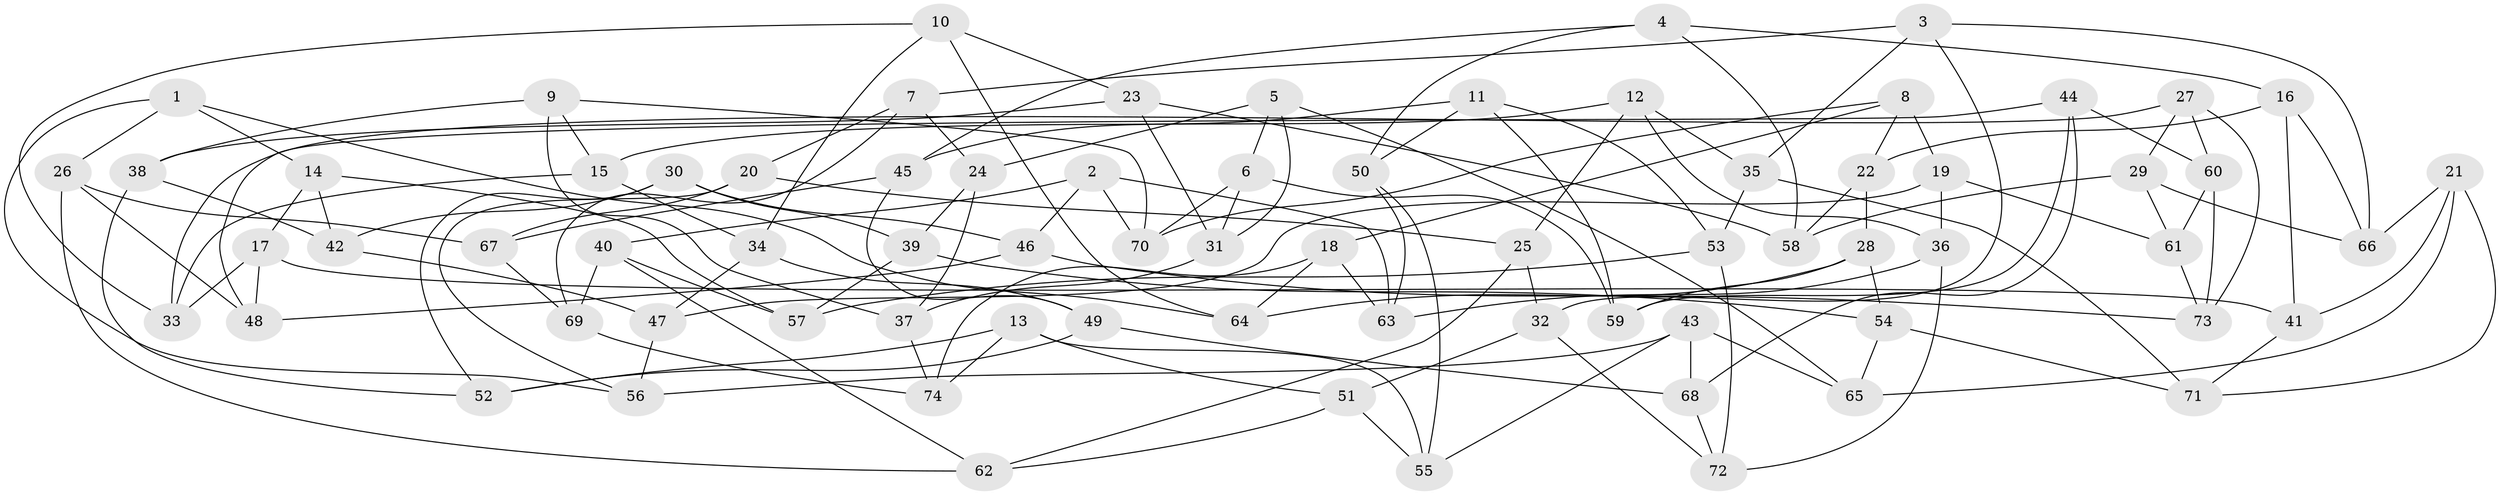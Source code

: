 // coarse degree distribution, {4: 0.6078431372549019, 6: 0.19607843137254902, 8: 0.058823529411764705, 10: 0.0196078431372549, 7: 0.0196078431372549, 5: 0.0392156862745098, 3: 0.058823529411764705}
// Generated by graph-tools (version 1.1) at 2025/20/03/04/25 18:20:44]
// undirected, 74 vertices, 148 edges
graph export_dot {
graph [start="1"]
  node [color=gray90,style=filled];
  1;
  2;
  3;
  4;
  5;
  6;
  7;
  8;
  9;
  10;
  11;
  12;
  13;
  14;
  15;
  16;
  17;
  18;
  19;
  20;
  21;
  22;
  23;
  24;
  25;
  26;
  27;
  28;
  29;
  30;
  31;
  32;
  33;
  34;
  35;
  36;
  37;
  38;
  39;
  40;
  41;
  42;
  43;
  44;
  45;
  46;
  47;
  48;
  49;
  50;
  51;
  52;
  53;
  54;
  55;
  56;
  57;
  58;
  59;
  60;
  61;
  62;
  63;
  64;
  65;
  66;
  67;
  68;
  69;
  70;
  71;
  72;
  73;
  74;
  1 -- 56;
  1 -- 14;
  1 -- 64;
  1 -- 26;
  2 -- 63;
  2 -- 40;
  2 -- 70;
  2 -- 46;
  3 -- 32;
  3 -- 7;
  3 -- 66;
  3 -- 35;
  4 -- 45;
  4 -- 16;
  4 -- 50;
  4 -- 58;
  5 -- 31;
  5 -- 65;
  5 -- 6;
  5 -- 24;
  6 -- 59;
  6 -- 31;
  6 -- 70;
  7 -- 24;
  7 -- 20;
  7 -- 69;
  8 -- 18;
  8 -- 70;
  8 -- 19;
  8 -- 22;
  9 -- 15;
  9 -- 70;
  9 -- 38;
  9 -- 37;
  10 -- 33;
  10 -- 23;
  10 -- 34;
  10 -- 64;
  11 -- 59;
  11 -- 50;
  11 -- 53;
  11 -- 45;
  12 -- 35;
  12 -- 15;
  12 -- 25;
  12 -- 36;
  13 -- 74;
  13 -- 51;
  13 -- 55;
  13 -- 52;
  14 -- 42;
  14 -- 57;
  14 -- 17;
  15 -- 34;
  15 -- 33;
  16 -- 66;
  16 -- 22;
  16 -- 41;
  17 -- 41;
  17 -- 33;
  17 -- 48;
  18 -- 74;
  18 -- 64;
  18 -- 63;
  19 -- 36;
  19 -- 47;
  19 -- 61;
  20 -- 56;
  20 -- 67;
  20 -- 25;
  21 -- 41;
  21 -- 65;
  21 -- 66;
  21 -- 71;
  22 -- 58;
  22 -- 28;
  23 -- 58;
  23 -- 38;
  23 -- 31;
  24 -- 39;
  24 -- 37;
  25 -- 32;
  25 -- 62;
  26 -- 62;
  26 -- 67;
  26 -- 48;
  27 -- 60;
  27 -- 33;
  27 -- 29;
  27 -- 73;
  28 -- 54;
  28 -- 59;
  28 -- 64;
  29 -- 66;
  29 -- 58;
  29 -- 61;
  30 -- 39;
  30 -- 42;
  30 -- 52;
  30 -- 46;
  31 -- 37;
  32 -- 51;
  32 -- 72;
  34 -- 49;
  34 -- 47;
  35 -- 71;
  35 -- 53;
  36 -- 63;
  36 -- 72;
  37 -- 74;
  38 -- 52;
  38 -- 42;
  39 -- 57;
  39 -- 54;
  40 -- 57;
  40 -- 62;
  40 -- 69;
  41 -- 71;
  42 -- 47;
  43 -- 68;
  43 -- 65;
  43 -- 56;
  43 -- 55;
  44 -- 68;
  44 -- 48;
  44 -- 59;
  44 -- 60;
  45 -- 67;
  45 -- 49;
  46 -- 73;
  46 -- 48;
  47 -- 56;
  49 -- 52;
  49 -- 68;
  50 -- 55;
  50 -- 63;
  51 -- 55;
  51 -- 62;
  53 -- 72;
  53 -- 57;
  54 -- 65;
  54 -- 71;
  60 -- 73;
  60 -- 61;
  61 -- 73;
  67 -- 69;
  68 -- 72;
  69 -- 74;
}
